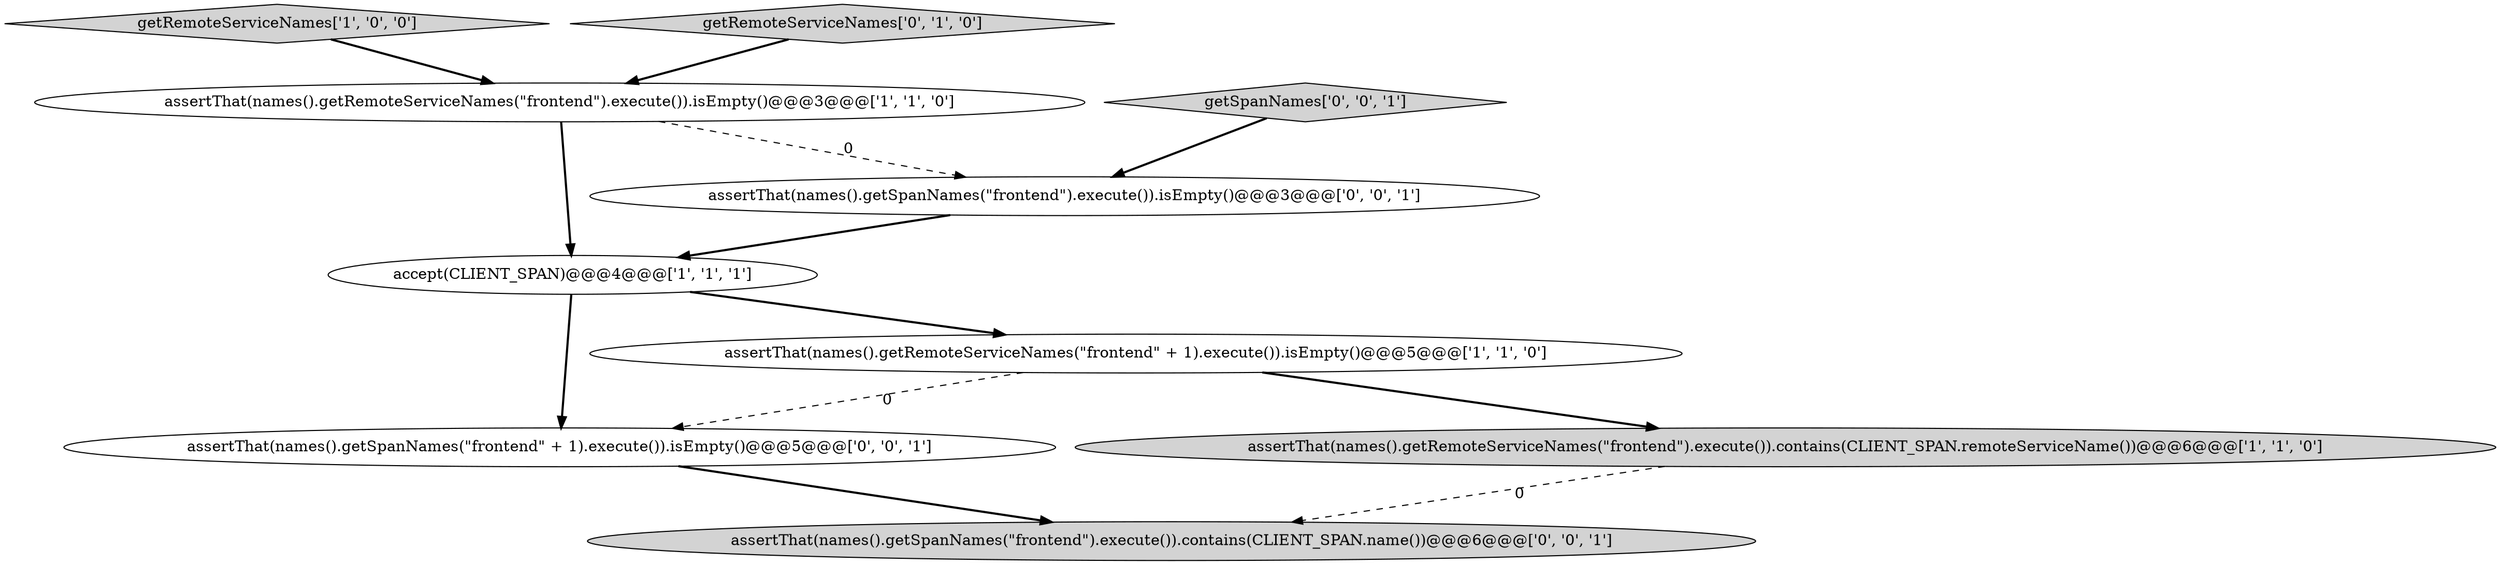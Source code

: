 digraph {
9 [style = filled, label = "assertThat(names().getSpanNames(\"frontend\").execute()).isEmpty()@@@3@@@['0', '0', '1']", fillcolor = white, shape = ellipse image = "AAA0AAABBB3BBB"];
4 [style = filled, label = "getRemoteServiceNames['1', '0', '0']", fillcolor = lightgray, shape = diamond image = "AAA0AAABBB1BBB"];
1 [style = filled, label = "assertThat(names().getRemoteServiceNames(\"frontend\").execute()).contains(CLIENT_SPAN.remoteServiceName())@@@6@@@['1', '1', '0']", fillcolor = lightgray, shape = ellipse image = "AAA0AAABBB1BBB"];
5 [style = filled, label = "getRemoteServiceNames['0', '1', '0']", fillcolor = lightgray, shape = diamond image = "AAA0AAABBB2BBB"];
7 [style = filled, label = "assertThat(names().getSpanNames(\"frontend\" + 1).execute()).isEmpty()@@@5@@@['0', '0', '1']", fillcolor = white, shape = ellipse image = "AAA0AAABBB3BBB"];
0 [style = filled, label = "assertThat(names().getRemoteServiceNames(\"frontend\").execute()).isEmpty()@@@3@@@['1', '1', '0']", fillcolor = white, shape = ellipse image = "AAA0AAABBB1BBB"];
3 [style = filled, label = "assertThat(names().getRemoteServiceNames(\"frontend\" + 1).execute()).isEmpty()@@@5@@@['1', '1', '0']", fillcolor = white, shape = ellipse image = "AAA0AAABBB1BBB"];
8 [style = filled, label = "getSpanNames['0', '0', '1']", fillcolor = lightgray, shape = diamond image = "AAA0AAABBB3BBB"];
2 [style = filled, label = "accept(CLIENT_SPAN)@@@4@@@['1', '1', '1']", fillcolor = white, shape = ellipse image = "AAA0AAABBB1BBB"];
6 [style = filled, label = "assertThat(names().getSpanNames(\"frontend\").execute()).contains(CLIENT_SPAN.name())@@@6@@@['0', '0', '1']", fillcolor = lightgray, shape = ellipse image = "AAA0AAABBB3BBB"];
7->6 [style = bold, label=""];
2->7 [style = bold, label=""];
0->9 [style = dashed, label="0"];
5->0 [style = bold, label=""];
3->1 [style = bold, label=""];
9->2 [style = bold, label=""];
3->7 [style = dashed, label="0"];
1->6 [style = dashed, label="0"];
2->3 [style = bold, label=""];
4->0 [style = bold, label=""];
0->2 [style = bold, label=""];
8->9 [style = bold, label=""];
}
